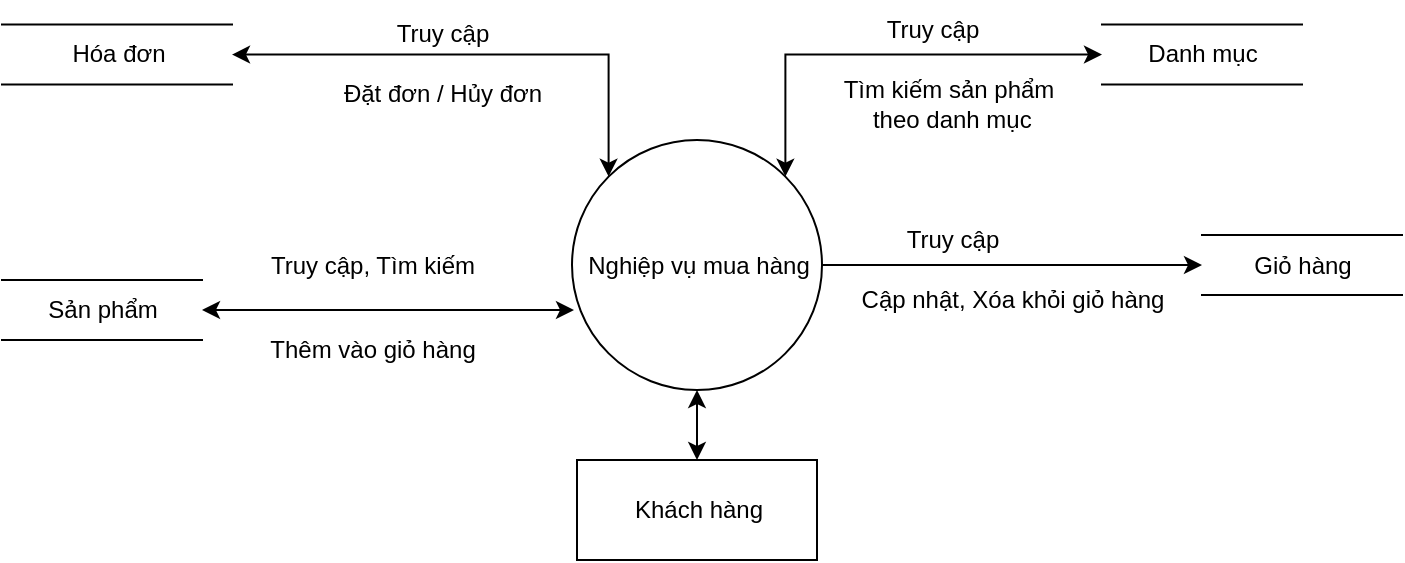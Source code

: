 <mxfile version="20.1.1" type="device"><diagram id="gI1CRWbjHo2zcyxM2nEV" name="Page-1"><mxGraphModel dx="1422" dy="754" grid="1" gridSize="10" guides="1" tooltips="1" connect="1" arrows="1" fold="1" page="1" pageScale="1" pageWidth="850" pageHeight="1100" math="0" shadow="0"><root><mxCell id="0"/><mxCell id="1" parent="0"/><mxCell id="osHJ-3A_JmMOR9EoAB_O-2" style="edgeStyle=orthogonalEdgeStyle;rounded=0;orthogonalLoop=1;jettySize=auto;html=1;entryX=0;entryY=0.5;entryDx=0;entryDy=0;" edge="1" parent="1" source="HGEh-wxM2ZE0s0bG6sBV-7" target="osHJ-3A_JmMOR9EoAB_O-1"><mxGeometry relative="1" as="geometry"/></mxCell><mxCell id="osHJ-3A_JmMOR9EoAB_O-7" style="edgeStyle=orthogonalEdgeStyle;rounded=0;orthogonalLoop=1;jettySize=auto;html=1;entryX=1;entryY=0.5;entryDx=0;entryDy=0;startArrow=classic;startFill=1;exitX=0;exitY=0;exitDx=0;exitDy=0;" edge="1" parent="1" source="HGEh-wxM2ZE0s0bG6sBV-7" target="HGEh-wxM2ZE0s0bG6sBV-26"><mxGeometry relative="1" as="geometry"><Array as="points"><mxPoint x="363" y="507"/></Array></mxGeometry></mxCell><mxCell id="osHJ-3A_JmMOR9EoAB_O-14" style="edgeStyle=orthogonalEdgeStyle;rounded=0;orthogonalLoop=1;jettySize=auto;html=1;exitX=1;exitY=0;exitDx=0;exitDy=0;entryX=0;entryY=0.5;entryDx=0;entryDy=0;startArrow=classic;startFill=1;" edge="1" parent="1" source="HGEh-wxM2ZE0s0bG6sBV-7" target="osHJ-3A_JmMOR9EoAB_O-12"><mxGeometry relative="1" as="geometry"><Array as="points"><mxPoint x="452" y="507"/></Array></mxGeometry></mxCell><mxCell id="HGEh-wxM2ZE0s0bG6sBV-7" value="Nghiệp vụ mua hàng" style="shape=ellipse;html=1;dashed=0;whitespace=wrap;aspect=fixed;perimeter=ellipsePerimeter;" parent="1" vertex="1"><mxGeometry x="345" y="550" width="125" height="125" as="geometry"/></mxCell><mxCell id="HGEh-wxM2ZE0s0bG6sBV-25" style="edgeStyle=orthogonalEdgeStyle;rounded=0;orthogonalLoop=1;jettySize=auto;html=1;startArrow=classic;startFill=1;" parent="1" source="HGEh-wxM2ZE0s0bG6sBV-8" target="HGEh-wxM2ZE0s0bG6sBV-7" edge="1"><mxGeometry relative="1" as="geometry"/></mxCell><mxCell id="HGEh-wxM2ZE0s0bG6sBV-8" value="Khách hàng" style="html=1;dashed=0;whitespace=wrap;" parent="1" vertex="1"><mxGeometry x="347.5" y="710" width="120" height="50" as="geometry"/></mxCell><mxCell id="HGEh-wxM2ZE0s0bG6sBV-26" value="Hóa đơn" style="html=1;dashed=0;whitespace=wrap;shape=partialRectangle;right=0;left=0;" parent="1" vertex="1"><mxGeometry x="60" y="492.27" width="115" height="30" as="geometry"/></mxCell><mxCell id="HGEh-wxM2ZE0s0bG6sBV-28" value="Đặt đơn / Hủy đơn" style="text;html=1;align=center;verticalAlign=middle;resizable=0;points=[];autosize=1;strokeColor=none;fillColor=none;" parent="1" vertex="1"><mxGeometry x="220" y="512.27" width="120" height="30" as="geometry"/></mxCell><mxCell id="HGEh-wxM2ZE0s0bG6sBV-34" value="Truy cập" style="text;html=1;align=center;verticalAlign=middle;resizable=0;points=[];autosize=1;strokeColor=none;fillColor=none;" parent="1" vertex="1"><mxGeometry x="245" y="482.27" width="70" height="30" as="geometry"/></mxCell><mxCell id="osHJ-3A_JmMOR9EoAB_O-1" value="Giỏ hàng" style="html=1;dashed=0;whitespace=wrap;shape=partialRectangle;right=0;left=0;" vertex="1" parent="1"><mxGeometry x="660" y="597.5" width="100" height="30" as="geometry"/></mxCell><mxCell id="osHJ-3A_JmMOR9EoAB_O-3" value="Truy cập" style="text;html=1;align=center;verticalAlign=middle;resizable=0;points=[];autosize=1;strokeColor=none;fillColor=none;" vertex="1" parent="1"><mxGeometry x="500" y="585" width="70" height="30" as="geometry"/></mxCell><mxCell id="osHJ-3A_JmMOR9EoAB_O-4" value="Cập nhật, Xóa khỏi giỏ hàng" style="text;html=1;align=center;verticalAlign=middle;resizable=0;points=[];autosize=1;strokeColor=none;fillColor=none;" vertex="1" parent="1"><mxGeometry x="480" y="615" width="170" height="30" as="geometry"/></mxCell><mxCell id="osHJ-3A_JmMOR9EoAB_O-9" style="edgeStyle=orthogonalEdgeStyle;rounded=0;orthogonalLoop=1;jettySize=auto;html=1;entryX=0.008;entryY=0.68;entryDx=0;entryDy=0;entryPerimeter=0;startArrow=classic;startFill=1;" edge="1" parent="1" source="osHJ-3A_JmMOR9EoAB_O-8" target="HGEh-wxM2ZE0s0bG6sBV-7"><mxGeometry relative="1" as="geometry"/></mxCell><mxCell id="osHJ-3A_JmMOR9EoAB_O-8" value="Sản phẩm" style="html=1;dashed=0;whitespace=wrap;shape=partialRectangle;right=0;left=0;" vertex="1" parent="1"><mxGeometry x="60" y="620" width="100" height="30" as="geometry"/></mxCell><mxCell id="osHJ-3A_JmMOR9EoAB_O-10" value="Truy cập, Tìm kiếm" style="text;html=1;align=center;verticalAlign=middle;resizable=0;points=[];autosize=1;strokeColor=none;fillColor=none;" vertex="1" parent="1"><mxGeometry x="180" y="597.5" width="130" height="30" as="geometry"/></mxCell><mxCell id="osHJ-3A_JmMOR9EoAB_O-11" value="Thêm vào giỏ hàng" style="text;html=1;align=center;verticalAlign=middle;resizable=0;points=[];autosize=1;strokeColor=none;fillColor=none;" vertex="1" parent="1"><mxGeometry x="180" y="640" width="130" height="30" as="geometry"/></mxCell><mxCell id="osHJ-3A_JmMOR9EoAB_O-12" value="Danh mục" style="html=1;dashed=0;whitespace=wrap;shape=partialRectangle;right=0;left=0;" vertex="1" parent="1"><mxGeometry x="610" y="492.27" width="100" height="30" as="geometry"/></mxCell><mxCell id="osHJ-3A_JmMOR9EoAB_O-15" value="Truy cập" style="text;html=1;align=center;verticalAlign=middle;resizable=0;points=[];autosize=1;strokeColor=none;fillColor=none;" vertex="1" parent="1"><mxGeometry x="490" y="480" width="70" height="30" as="geometry"/></mxCell><mxCell id="osHJ-3A_JmMOR9EoAB_O-17" value="Tìm kiếm sản phẩm&lt;br&gt;&amp;nbsp;theo danh mục" style="text;html=1;align=center;verticalAlign=middle;resizable=0;points=[];autosize=1;strokeColor=none;fillColor=none;" vertex="1" parent="1"><mxGeometry x="467.5" y="512.27" width="130" height="40" as="geometry"/></mxCell></root></mxGraphModel></diagram></mxfile>